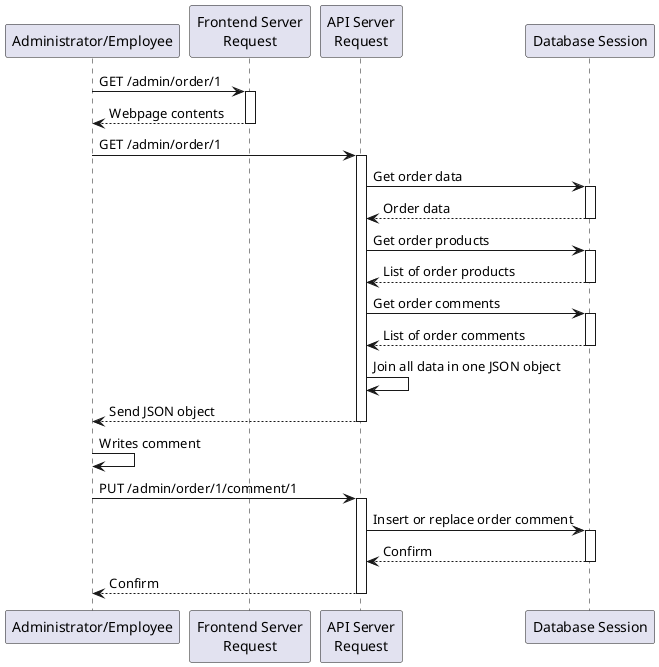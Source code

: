 @startuml sequence1

participant "Administrator/Employee" as user
participant "Frontend Server\nRequest" as fe
participant "API Server\nRequest" as api
participant "Database Session" as db

user -> fe : GET /admin/order/1
activate fe
user <-- fe : Webpage contents
deactivate fe
user -> api : GET /admin/order/1
activate api
api -> db : Get order data
activate db
api <-- db : Order data
deactivate db
api -> db : Get order products
activate db
api <-- db : List of order products
deactivate db
api -> db : Get order comments
activate db
api <-- db : List of order comments
deactivate db
api -> api : Join all data in one JSON object
user <-- api : Send JSON object
deactivate api
user -> user : Writes comment
user -> api : PUT /admin/order/1/comment/1
activate api
api -> db : Insert or replace order comment
activate db
api <-- db : Confirm
deactivate db
user <-- api : Confirm
deactivate api

@enduml